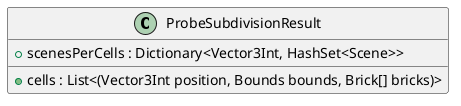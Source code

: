 @startuml
class ProbeSubdivisionResult {
    + cells : List<(Vector3Int position, Bounds bounds, Brick[] bricks)>
    + scenesPerCells : Dictionary<Vector3Int, HashSet<Scene>>
}
@enduml
